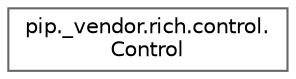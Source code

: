 digraph "Graphical Class Hierarchy"
{
 // LATEX_PDF_SIZE
  bgcolor="transparent";
  edge [fontname=Helvetica,fontsize=10,labelfontname=Helvetica,labelfontsize=10];
  node [fontname=Helvetica,fontsize=10,shape=box,height=0.2,width=0.4];
  rankdir="LR";
  Node0 [id="Node000000",label="pip._vendor.rich.control.\lControl",height=0.2,width=0.4,color="grey40", fillcolor="white", style="filled",URL="$df/dec/classpip_1_1__vendor_1_1rich_1_1control_1_1Control.html",tooltip=" "];
}
